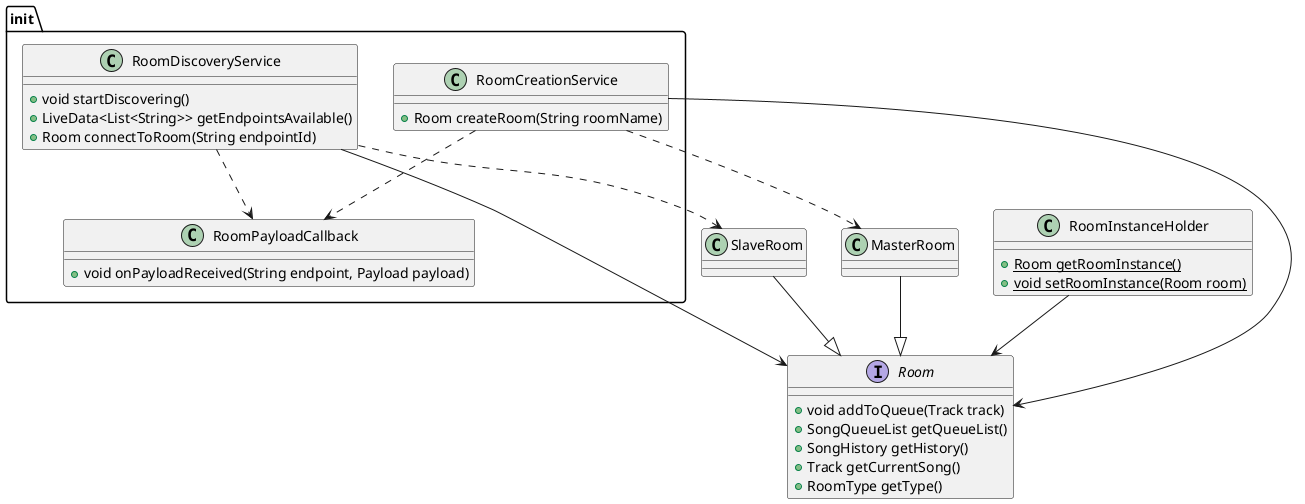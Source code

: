@startuml
interface Room {
    + void addToQueue(Track track)
    + SongQueueList getQueueList()
    + SongHistory getHistory()
    + Track getCurrentSong()
    + RoomType getType()
}

class MasterRoom
class SlaveRoom
class RoomInstanceHolder {
    {static} + Room getRoomInstance()
    {static} + void setRoomInstance(Room room)
}

package init {
    class RoomCreationService {
        + Room createRoom(String roomName)
    }
    class RoomDiscoveryService {
        + void startDiscovering()
        + LiveData<List<String>> getEndpointsAvailable()
        + Room connectToRoom(String endpointId)
    }
    class RoomPayloadCallback {
        + void onPayloadReceived(String endpoint, Payload payload)
    }
}

RoomCreationService --> Room
RoomDiscoveryService --> Room
RoomCreationService ..> MasterRoom
RoomDiscoveryService ..> SlaveRoom
RoomCreationService ..> RoomPayloadCallback
RoomDiscoveryService ..> RoomPayloadCallback
MasterRoom --|> Room
SlaveRoom --|> Room
RoomInstanceHolder --> Room
@enduml